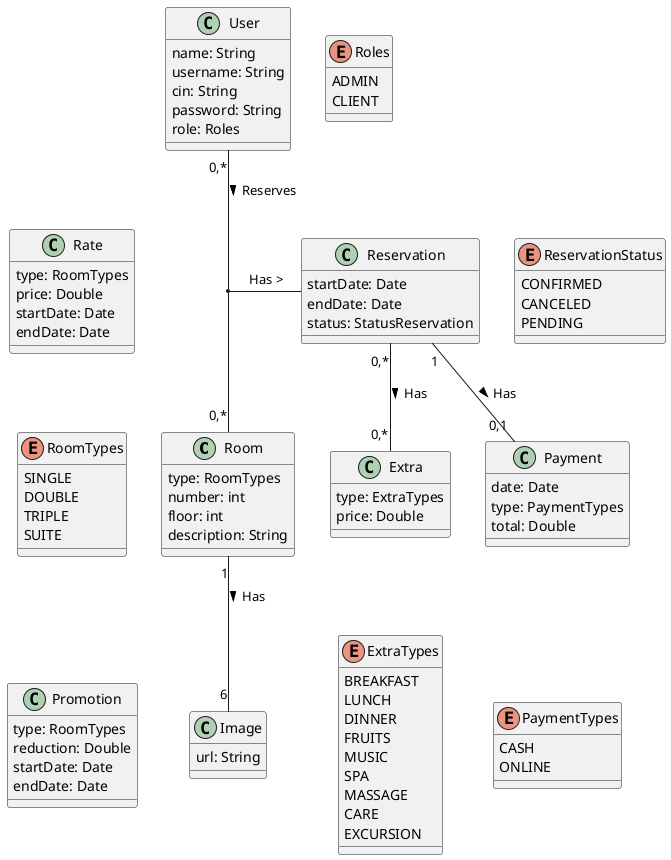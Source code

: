 @startuml
''' Classes '''
class Room {
    type: RoomTypes
    number: int
    floor: int
    description: String
}

class Image {
    url: String
}

class User {
    name: String
    username: String
    cin: String
    password: String
    role: Roles
}

class Reservation {
    startDate: Date
    endDate: Date
    status: StatusReservation
}

class Extra {
    type: ExtraTypes
    price: Double
}

class Rate {
    type: RoomTypes
    price: Double
    startDate: Date
    endDate: Date
}

class Promotion {
    type: RoomTypes
    reduction: Double
    startDate: Date
    endDate: Date
}

class Payment {
    date: Date
    type: PaymentTypes
    total: Double
}

''' Enums '''
enum ReservationStatus {
    CONFIRMED
    CANCELED
    PENDING
}

enum Roles {
    ADMIN
    CLIENT
}

enum ExtraTypes {
    BREAKFAST
    LUNCH
    DINNER
    FRUITS
    MUSIC
    SPA
    MASSAGE
    CARE
    EXCURSION
}

enum RoomTypes {
    SINGLE
    DOUBLE
    TRIPLE
    SUITE
}

enum PaymentTypes {
    CASH
    ONLINE
}

''' Relations '''
Room "1" -- "6" Image : Has >
User "0,*" -- "0,*" Room : Reserves >
(User, Room) "1" -- "1" Reservation : Has >
Reservation "0,*" -- "0,*" Extra : Has >
Reservation "1" -- "0,1" Payment : Has >

''' Hidden Relations '''
Extra -[hidden]- ExtraTypes
Room -[hidden]l- RoomTypes
Reservation -[hidden]r- ReservationStatus
Payment -[hidden]- PaymentTypes
Rate -[hidden]d- RoomTypes
Promotion -[hidden]u- RoomTypes
@enduml